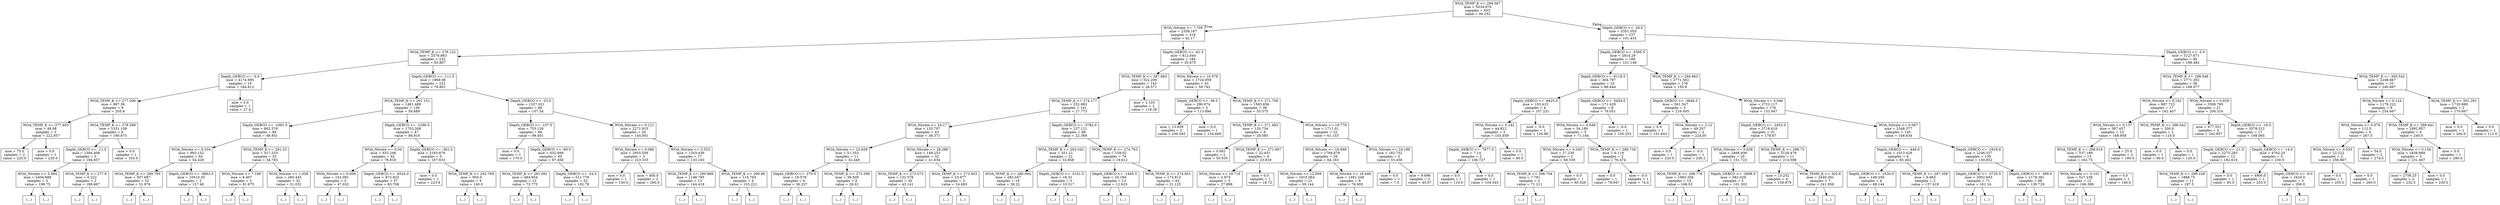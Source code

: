 digraph Tree {
node [shape=box] ;
0 [label="WOA_TEMP_K <= 294.367\nmse = 5034.976\nsamples = 653\nvalue = 99.252"] ;
1 [label="WOA_Nitrate <= 7.709\nmse = 2358.167\nsamples = 416\nvalue = 62.17"] ;
0 -> 1 [labeldistance=2.5, labelangle=45, headlabel="True"] ;
2 [label="WOA_TEMP_K <= 279.122\nmse = 2578.863\nsamples = 232\nvalue = 83.807"] ;
1 -> 2 ;
3 [label="Depth_GEBCO <= -3.0\nmse = 4174.995\nsamples = 10\nvalue = 184.812"] ;
2 -> 3 ;
4 [label="WOA_TEMP_K <= 277.506\nmse = 987.36\nsamples = 9\nvalue = 205.8"] ;
3 -> 4 ;
5 [label="WOA_TEMP_K <= 277.403\nmse = 48.98\nsamples = 3\nvalue = 222.857"] ;
4 -> 5 ;
6 [label="mse = 75.0\nsamples = 2\nvalue = 225.0"] ;
5 -> 6 ;
7 [label="mse = 0.0\nsamples = 1\nvalue = 220.0"] ;
5 -> 7 ;
8 [label="WOA_TEMP_K <= 278.596\nmse = 1331.109\nsamples = 6\nvalue = 190.875"] ;
4 -> 8 ;
9 [label="Depth_GEBCO <= -11.5\nmse = 1394.408\nsamples = 5\nvalue = 194.857"] ;
8 -> 9 ;
10 [label="WOA_Nitrate <= 5.484\nmse = 2404.688\nsamples = 3\nvalue = 198.75"] ;
9 -> 10 ;
11 [label="(...)"] ;
10 -> 11 ;
12 [label="(...)"] ;
10 -> 12 ;
13 [label="WOA_TEMP_K <= 277.8\nmse = 0.222\nsamples = 2\nvalue = 189.667"] ;
9 -> 13 ;
14 [label="(...)"] ;
13 -> 14 ;
15 [label="(...)"] ;
13 -> 15 ;
16 [label="mse = 0.0\nsamples = 1\nvalue = 163.0"] ;
8 -> 16 ;
17 [label="mse = 0.0\nsamples = 1\nvalue = 27.4"] ;
3 -> 17 ;
18 [label="Depth_GEBCO <= -111.5\nmse = 1969.06\nsamples = 222\nvalue = 78.801"] ;
2 -> 18 ;
19 [label="WOA_TEMP_K <= 291.151\nmse = 1481.489\nsamples = 136\nvalue = 59.689"] ;
18 -> 19 ;
20 [label="Depth_GEBCO <= -1091.5\nmse = 862.576\nsamples = 89\nvalue = 46.851"] ;
19 -> 20 ;
21 [label="WOA_Nitrate <= 6.334\nmse = 993.152\nsamples = 54\nvalue = 54.429"] ;
20 -> 21 ;
22 [label="WOA_TEMP_K <= 289.795\nmse = 507.687\nsamples = 52\nvalue = 51.976"] ;
21 -> 22 ;
23 [label="(...)"] ;
22 -> 23 ;
80 [label="(...)"] ;
22 -> 80 ;
117 [label="Depth_GEBCO <= -4863.5\nmse = 10510.35\nsamples = 2\nvalue = 157.48"] ;
21 -> 117 ;
118 [label="(...)"] ;
117 -> 118 ;
119 [label="(...)"] ;
117 -> 119 ;
120 [label="WOA_TEMP_K <= 281.33\nmse = 417.533\nsamples = 35\nvalue = 34.783"] ;
20 -> 120 ;
121 [label="WOA_Nitrate <= 7.166\nmse = 6.407\nsamples = 3\nvalue = 81.675"] ;
120 -> 121 ;
122 [label="(...)"] ;
121 -> 122 ;
125 [label="(...)"] ;
121 -> 125 ;
126 [label="WOA_Nitrate <= 1.028\nmse = 260.445\nsamples = 32\nvalue = 31.032"] ;
120 -> 126 ;
127 [label="(...)"] ;
126 -> 127 ;
134 [label="(...)"] ;
126 -> 134 ;
169 [label="Depth_GEBCO <= -1296.5\nmse = 1703.268\nsamples = 47\nvalue = 86.919"] ;
19 -> 169 ;
170 [label="WOA_Nitrate <= 0.04\nmse = 932.246\nsamples = 42\nvalue = 78.818"] ;
169 -> 170 ;
171 [label="WOA_Nitrate <= 0.009\nmse = 152.091\nsamples = 5\nvalue = 47.032"] ;
170 -> 171 ;
172 [label="(...)"] ;
171 -> 172 ;
173 [label="(...)"] ;
171 -> 173 ;
178 [label="Depth_GEBCO <= -4524.0\nmse = 872.923\nsamples = 37\nvalue = 83.708"] ;
170 -> 178 ;
179 [label="(...)"] ;
178 -> 179 ;
196 [label="(...)"] ;
178 -> 196 ;
239 [label="Depth_GEBCO <= -361.0\nmse = 2193.876\nsamples = 5\nvalue = 167.933"] ;
169 -> 239 ;
240 [label="mse = 0.0\nsamples = 1\nvalue = 223.8"] ;
239 -> 240 ;
241 [label="WOA_TEMP_K <= 292.769\nmse = 950.0\nsamples = 4\nvalue = 140.0"] ;
239 -> 241 ;
242 [label="(...)"] ;
241 -> 242 ;
245 [label="(...)"] ;
241 -> 245 ;
246 [label="Depth_GEBCO <= -23.0\nmse = 1327.021\nsamples = 86\nvalue = 107.54"] ;
18 -> 246 ;
247 [label="Depth_GEBCO <= -107.5\nmse = 753.126\nsamples = 66\nvalue = 99.401"] ;
246 -> 247 ;
248 [label="mse = 0.0\nsamples = 1\nvalue = 170.0"] ;
247 -> 248 ;
249 [label="Depth_GEBCO <= -60.0\nmse = 632.899\nsamples = 65\nvalue = 97.458"] ;
247 -> 249 ;
250 [label="WOA_TEMP_K <= 281.091\nmse = 484.954\nsamples = 13\nvalue = 73.775"] ;
249 -> 250 ;
251 [label="(...)"] ;
250 -> 251 ;
258 [label="(...)"] ;
250 -> 258 ;
275 [label="Depth_GEBCO <= -24.5\nmse = 511.779\nsamples = 52\nvalue = 102.78"] ;
249 -> 275 ;
276 [label="(...)"] ;
275 -> 276 ;
349 [label="(...)"] ;
275 -> 349 ;
350 [label="WOA_Nitrate <= 0.121\nmse = 2271.915\nsamples = 20\nvalue = 144.001"] ;
246 -> 350 ;
351 [label="WOA_Nitrate <= 0.086\nmse = 2955.556\nsamples = 3\nvalue = 223.333"] ;
350 -> 351 ;
352 [label="mse = 0.0\nsamples = 1\nvalue = 150.0"] ;
351 -> 352 ;
353 [label="mse = 400.0\nsamples = 2\nvalue = 260.0"] ;
351 -> 353 ;
354 [label="WOA_Nitrate <= 3.552\nmse = 1203.439\nsamples = 17\nvalue = 133.183"] ;
350 -> 354 ;
355 [label="WOA_TEMP_K <= 290.968\nmse = 1148.785\nsamples = 13\nvalue = 144.419"] ;
354 -> 355 ;
356 [label="(...)"] ;
355 -> 356 ;
367 [label="(...)"] ;
355 -> 367 ;
380 [label="WOA_TEMP_K <= 290.99\nmse = 114.793\nsamples = 4\nvalue = 103.221"] ;
354 -> 380 ;
381 [label="(...)"] ;
380 -> 381 ;
386 [label="(...)"] ;
380 -> 386 ;
387 [label="Depth_GEBCO <= -61.5\nmse = 812.644\nsamples = 184\nvalue = 35.675"] ;
1 -> 387 ;
388 [label="WOA_TEMP_K <= 287.683\nmse = 322.209\nsamples = 143\nvalue = 28.571"] ;
387 -> 388 ;
389 [label="WOA_TEMP_K <= 274.177\nmse = 252.883\nsamples = 141\nvalue = 27.773"] ;
388 -> 389 ;
390 [label="WOA_Nitrate <= 24.17\nmse = 133.797\nsamples = 43\nvalue = 38.371"] ;
389 -> 390 ;
391 [label="WOA_Nitrate <= 22.659\nmse = 51.353\nsamples = 11\nvalue = 32.449"] ;
390 -> 391 ;
392 [label="Depth_GEBCO <= -270.5\nmse = 19.578\nsamples = 6\nvalue = 36.237"] ;
391 -> 392 ;
393 [label="(...)"] ;
392 -> 393 ;
402 [label="(...)"] ;
392 -> 402 ;
403 [label="WOA_TEMP_K <= 273.598\nmse = 39.509\nsamples = 5\nvalue = 26.01"] ;
391 -> 403 ;
404 [label="(...)"] ;
403 -> 404 ;
407 [label="(...)"] ;
403 -> 407 ;
412 [label="WOA_Nitrate <= 28.288\nmse = 149.253\nsamples = 32\nvalue = 41.634"] ;
390 -> 412 ;
413 [label="WOA_TEMP_K <= 273.573\nmse = 132.576\nsamples = 30\nvalue = 43.141"] ;
412 -> 413 ;
414 [label="(...)"] ;
413 -> 414 ;
441 [label="(...)"] ;
413 -> 441 ;
460 [label="WOA_TEMP_K <= 273.953\nmse = 23.977\nsamples = 2\nvalue = 24.683"] ;
412 -> 460 ;
461 [label="(...)"] ;
460 -> 461 ;
462 [label="(...)"] ;
460 -> 462 ;
463 [label="Depth_GEBCO <= -3782.0\nmse = 227.121\nsamples = 98\nvalue = 22.368"] ;
389 -> 463 ;
464 [label="WOA_TEMP_K <= 283.042\nmse = 351.21\nsamples = 22\nvalue = 32.858"] ;
463 -> 464 ;
465 [label="WOA_TEMP_K <= 280.094\nmse = 283.047\nsamples = 19\nvalue = 38.22"] ;
464 -> 465 ;
466 [label="(...)"] ;
465 -> 466 ;
497 [label="(...)"] ;
465 -> 497 ;
502 [label="Depth_GEBCO <= -5101.5\nmse = 16.31\nsamples = 3\nvalue = 10.517"] ;
464 -> 502 ;
503 [label="(...)"] ;
502 -> 503 ;
506 [label="(...)"] ;
502 -> 506 ;
507 [label="WOA_TEMP_K <= 274.763\nmse = 158.02\nsamples = 76\nvalue = 19.612"] ;
463 -> 507 ;
508 [label="Depth_GEBCO <= -1445.5\nmse = 25.184\nsamples = 13\nvalue = 12.623"] ;
507 -> 508 ;
509 [label="(...)"] ;
508 -> 509 ;
524 [label="(...)"] ;
508 -> 524 ;
533 [label="WOA_TEMP_K <= 274.851\nmse = 173.913\nsamples = 63\nvalue = 21.125"] ;
507 -> 533 ;
534 [label="(...)"] ;
533 -> 534 ;
535 [label="(...)"] ;
533 -> 535 ;
620 [label="mse = 2.103\nsamples = 2\nvalue = 118.28"] ;
388 -> 620 ;
621 [label="WOA_Nitrate <= 10.576\nmse = 1724.059\nsamples = 41\nvalue = 59.742"] ;
387 -> 621 ;
622 [label="Depth_GEBCO <= -39.5\nmse = 296.074\nsamples = 3\nvalue = 113.894"] ;
621 -> 622 ;
623 [label="mse = 13.939\nsamples = 2\nvalue = 100.045"] ;
622 -> 623 ;
624 [label="mse = 0.0\nsamples = 1\nvalue = 134.669"] ;
622 -> 624 ;
625 [label="WOA_TEMP_K <= 271.706\nmse = 1583.656\nsamples = 38\nvalue = 55.375"] ;
621 -> 625 ;
626 [label="WOA_TEMP_K <= 271.492\nmse = 120.734\nsamples = 6\nvalue = 28.585"] ;
625 -> 626 ;
627 [label="mse = 0.681\nsamples = 2\nvalue = 50.035"] ;
626 -> 627 ;
628 [label="WOA_TEMP_K <= 271.667\nmse = 22.451\nsamples = 4\nvalue = 23.819"] ;
626 -> 628 ;
629 [label="WOA_Nitrate <= 19.719\nmse = 2.974\nsamples = 3\nvalue = 27.898"] ;
628 -> 629 ;
630 [label="(...)"] ;
629 -> 630 ;
631 [label="(...)"] ;
629 -> 631 ;
632 [label="mse = 0.0\nsamples = 1\nvalue = 18.72"] ;
628 -> 632 ;
633 [label="WOA_Nitrate <= 19.779\nmse = 1711.01\nsamples = 32\nvalue = 61.153"] ;
625 -> 633 ;
634 [label="WOA_Nitrate <= 16.948\nmse = 1784.679\nsamples = 29\nvalue = 64.163"] ;
633 -> 634 ;
635 [label="WOA_Nitrate <= 12.609\nmse = 1815.064\nsamples = 21\nvalue = 59.144"] ;
634 -> 635 ;
636 [label="(...)"] ;
635 -> 636 ;
637 [label="(...)"] ;
635 -> 637 ;
642 [label="WOA_Nitrate <= 18.449\nmse = 1481.246\nsamples = 8\nvalue = 76.905"] ;
634 -> 642 ;
643 [label="(...)"] ;
642 -> 643 ;
646 [label="(...)"] ;
642 -> 646 ;
647 [label="WOA_Nitrate <= 24.188\nmse = 182.732\nsamples = 3\nvalue = 33.456"] ;
633 -> 647 ;
648 [label="mse = 0.0\nsamples = 1\nvalue = 7.0"] ;
647 -> 648 ;
649 [label="mse = 9.696\nsamples = 2\nvalue = 40.07"] ;
647 -> 649 ;
650 [label="Depth_GEBCO <= -26.0\nmse = 3351.055\nsamples = 237\nvalue = 161.435"] ;
0 -> 650 [labeldistance=2.5, labelangle=-45, headlabel="False"] ;
651 [label="Depth_GEBCO <= -5365.5\nmse = 2914.29\nsamples = 189\nvalue = 151.149"] ;
650 -> 651 ;
652 [label="Depth_GEBCO <= -6118.5\nmse = 364.797\nsamples = 10\nvalue = 86.444"] ;
651 -> 652 ;
653 [label="Depth_GEBCO <= -6425.0\nmse = 103.415\nsamples = 4\nvalue = 107.231"] ;
652 -> 653 ;
654 [label="WOA_Nitrate <= 0.142\nmse = 44.812\nsamples = 3\nvalue = 103.939"] ;
653 -> 654 ;
655 [label="Depth_GEBCO <= -7877.0\nmse = 7.14\nsamples = 2\nvalue = 106.727"] ;
654 -> 655 ;
656 [label="mse = 0.0\nsamples = 1\nvalue = 110.0"] ;
655 -> 656 ;
657 [label="mse = 0.0\nsamples = 1\nvalue = 104.545"] ;
655 -> 657 ;
658 [label="mse = 0.0\nsamples = 1\nvalue = 90.0"] ;
654 -> 658 ;
659 [label="mse = -0.0\nsamples = 1\nvalue = 126.98"] ;
653 -> 659 ;
660 [label="Depth_GEBCO <= -5454.0\nmse = 171.429\nsamples = 6\nvalue = 76.051"] ;
652 -> 660 ;
661 [label="WOA_Nitrate <= 0.049\nmse = 34.189\nsamples = 5\nvalue = 71.184"] ;
660 -> 661 ;
662 [label="WOA_Nitrate <= 0.045\nmse = 27.239\nsamples = 3\nvalue = 68.539"] ;
661 -> 662 ;
663 [label="WOA_TEMP_K <= 298.704\nmse = 7.781\nsamples = 2\nvalue = 71.211"] ;
662 -> 663 ;
664 [label="(...)"] ;
663 -> 664 ;
665 [label="(...)"] ;
663 -> 665 ;
666 [label="mse = 0.0\nsamples = 1\nvalue = 60.526"] ;
662 -> 666 ;
667 [label="WOA_TEMP_K <= 298.734\nmse = 6.119\nsamples = 2\nvalue = 76.474"] ;
661 -> 667 ;
668 [label="mse = 0.0\nsamples = 1\nvalue = 78.947"] ;
667 -> 668 ;
669 [label="mse = -0.0\nsamples = 1\nvalue = 74.0"] ;
667 -> 669 ;
670 [label="mse = -0.0\nsamples = 1\nvalue = 105.253"] ;
660 -> 670 ;
671 [label="WOA_TEMP_K <= 294.663\nmse = 2771.502\nsamples = 179\nvalue = 155.9"] ;
651 -> 671 ;
672 [label="Depth_GEBCO <= -3846.5\nmse = 561.547\nsamples = 3\nvalue = 216.005"] ;
671 -> 672 ;
673 [label="mse = 0.0\nsamples = 1\nvalue = 151.643"] ;
672 -> 673 ;
674 [label="WOA_Nitrate <= 2.12\nmse = 49.207\nsamples = 2\nvalue = 224.05"] ;
672 -> 674 ;
675 [label="mse = 0.0\nsamples = 1\nvalue = 220.0"] ;
674 -> 675 ;
676 [label="mse = -0.0\nsamples = 1\nvalue = 236.2"] ;
674 -> 676 ;
677 [label="WOA_Nitrate <= 0.046\nmse = 2722.117\nsamples = 176\nvalue = 153.947"] ;
671 -> 677 ;
678 [label="Depth_GEBCO <= -2453.0\nmse = 3718.618\nsamples = 31\nvalue = 178.67"] ;
677 -> 678 ;
679 [label="WOA_Nitrate <= 0.028\nmse = 2466.936\nsamples = 20\nvalue = 151.723"] ;
678 -> 679 ;
680 [label="WOA_TEMP_K <= 298.776\nmse = 1965.356\nsamples = 15\nvalue = 168.53"] ;
679 -> 680 ;
681 [label="(...)"] ;
680 -> 681 ;
696 [label="(...)"] ;
680 -> 696 ;
705 [label="Depth_GEBCO <= -3698.5\nmse = 582.029\nsamples = 5\nvalue = 101.302"] ;
679 -> 705 ;
706 [label="(...)"] ;
705 -> 706 ;
713 [label="(...)"] ;
705 -> 713 ;
714 [label="WOA_TEMP_K <= 298.73\nmse = 3128.479\nsamples = 11\nvalue = 214.598"] ;
678 -> 714 ;
715 [label="mse = 13.252\nsamples = 4\nvalue = 159.879"] ;
714 -> 715 ;
716 [label="WOA_TEMP_K <= 302.6\nmse = 2440.391\nsamples = 7\nvalue = 241.958"] ;
714 -> 716 ;
717 [label="(...)"] ;
716 -> 717 ;
724 [label="(...)"] ;
716 -> 724 ;
725 [label="WOA_Nitrate <= 0.067\nmse = 2348.377\nsamples = 145\nvalue = 148.634"] ;
677 -> 725 ;
726 [label="Depth_GEBCO <= -448.0\nmse = 1013.429\nsamples = 6\nvalue = 85.462"] ;
725 -> 726 ;
727 [label="Depth_GEBCO <= -1630.0\nmse = 149.256\nsamples = 4\nvalue = 68.144"] ;
726 -> 727 ;
728 [label="(...)"] ;
727 -> 728 ;
733 [label="(...)"] ;
727 -> 733 ;
734 [label="WOA_TEMP_K <= 297.358\nmse = 6.663\nsamples = 2\nvalue = 137.419"] ;
726 -> 734 ;
735 [label="(...)"] ;
734 -> 735 ;
736 [label="(...)"] ;
734 -> 736 ;
737 [label="Depth_GEBCO <= -2916.0\nmse = 2246.527\nsamples = 139\nvalue = 150.932"] ;
725 -> 737 ;
738 [label="Depth_GEBCO <= -3735.5\nmse = 3002.603\nsamples = 71\nvalue = 161.16"] ;
737 -> 738 ;
739 [label="(...)"] ;
738 -> 739 ;
826 [label="(...)"] ;
738 -> 826 ;
865 [label="Depth_GEBCO <= -389.0\nmse = 1178.381\nsamples = 68\nvalue = 139.729"] ;
737 -> 865 ;
866 [label="(...)"] ;
865 -> 866 ;
885 [label="(...)"] ;
865 -> 885 ;
984 [label="Depth_GEBCO <= -5.0\nmse = 3127.671\nsamples = 48\nvalue = 199.482"] ;
650 -> 984 ;
985 [label="WOA_TEMP_K <= 298.546\nmse = 2771.302\nsamples = 38\nvalue = 188.077"] ;
984 -> 985 ;
986 [label="WOA_Nitrate <= 0.162\nmse = 887.723\nsamples = 17\nvalue = 162.407"] ;
985 -> 986 ;
987 [label="WOA_Nitrate <= 0.137\nmse = 587.457\nsamples = 15\nvalue = 168.958"] ;
986 -> 987 ;
988 [label="WOA_TEMP_K <= 298.019\nmse = 537.188\nsamples = 13\nvalue = 163.75"] ;
987 -> 988 ;
989 [label="WOA_Nitrate <= 0.101\nmse = 527.238\nsamples = 12\nvalue = 166.389"] ;
988 -> 989 ;
990 [label="(...)"] ;
989 -> 990 ;
993 [label="(...)"] ;
989 -> 993 ;
998 [label="mse = 0.0\nsamples = 1\nvalue = 140.0"] ;
988 -> 998 ;
999 [label="mse = 25.0\nsamples = 2\nvalue = 195.0"] ;
987 -> 999 ;
1000 [label="WOA_TEMP_K <= 296.042\nmse = 200.0\nsamples = 2\nvalue = 110.0"] ;
986 -> 1000 ;
1001 [label="mse = 0.0\nsamples = 1\nvalue = 90.0"] ;
1000 -> 1001 ;
1002 [label="mse = 0.0\nsamples = 1\nvalue = 120.0"] ;
1000 -> 1002 ;
1003 [label="WOA_Nitrate <= 0.029\nmse = 3308.795\nsamples = 21\nvalue = 206.316"] ;
985 -> 1003 ;
1004 [label="mse = 477.551\nsamples = 4\nvalue = 242.857"] ;
1003 -> 1004 ;
1005 [label="Depth_GEBCO <= -16.5\nmse = 3578.512\nsamples = 17\nvalue = 198.065"] ;
1003 -> 1005 ;
1006 [label="Depth_GEBCO <= -21.0\nmse = 2275.283\nsamples = 12\nvalue = 182.619"] ;
1005 -> 1006 ;
1007 [label="WOA_TEMP_K <= 299.228\nmse = 1888.75\nsamples = 11\nvalue = 187.5"] ;
1006 -> 1007 ;
1008 [label="(...)"] ;
1007 -> 1008 ;
1009 [label="(...)"] ;
1007 -> 1009 ;
1012 [label="mse = 0.0\nsamples = 1\nvalue = 85.0"] ;
1006 -> 1012 ;
1013 [label="Depth_GEBCO <= -14.0\nmse = 4762.25\nsamples = 5\nvalue = 230.5"] ;
1005 -> 1013 ;
1014 [label="mse = 4900.0\nsamples = 2\nvalue = 255.0"] ;
1013 -> 1014 ;
1015 [label="Depth_GEBCO <= -9.0\nmse = 3424.0\nsamples = 3\nvalue = 206.0"] ;
1013 -> 1015 ;
1016 [label="(...)"] ;
1015 -> 1016 ;
1017 [label="(...)"] ;
1015 -> 1017 ;
1018 [label="WOA_TEMP_K <= 300.542\nmse = 2248.667\nsamples = 10\nvalue = 240.667"] ;
984 -> 1018 ;
1019 [label="WOA_Nitrate <= 0.124\nmse = 1178.222\nsamples = 8\nvalue = 254.667"] ;
1018 -> 1019 ;
1020 [label="WOA_Nitrate <= 0.079\nmse = 112.5\nsamples = 4\nvalue = 267.5"] ;
1019 -> 1020 ;
1021 [label="WOA_Nitrate <= 0.033\nmse = 22.222\nsamples = 2\nvalue = 256.667"] ;
1020 -> 1021 ;
1022 [label="mse = 0.0\nsamples = 1\nvalue = 250.0"] ;
1021 -> 1022 ;
1023 [label="mse = 0.0\nsamples = 1\nvalue = 260.0"] ;
1021 -> 1023 ;
1024 [label="mse = 54.0\nsamples = 2\nvalue = 274.0"] ;
1020 -> 1024 ;
1025 [label="WOA_TEMP_K <= 299.441\nmse = 1992.857\nsamples = 4\nvalue = 240.0"] ;
1019 -> 1025 ;
1026 [label="WOA_Nitrate <= 0.134\nmse = 1838.889\nsamples = 3\nvalue = 231.667"] ;
1025 -> 1026 ;
1027 [label="mse = 2756.25\nsamples = 2\nvalue = 232.5"] ;
1026 -> 1027 ;
1028 [label="mse = 0.0\nsamples = 1\nvalue = 230.0"] ;
1026 -> 1028 ;
1029 [label="mse = 0.0\nsamples = 1\nvalue = 290.0"] ;
1025 -> 1029 ;
1030 [label="WOA_TEMP_K <= 301.281\nmse = 1720.889\nsamples = 2\nvalue = 170.667"] ;
1018 -> 1030 ;
1031 [label="mse = 0.0\nsamples = 1\nvalue = 200.0"] ;
1030 -> 1031 ;
1032 [label="mse = 0.0\nsamples = 1\nvalue = 112.0"] ;
1030 -> 1032 ;
}